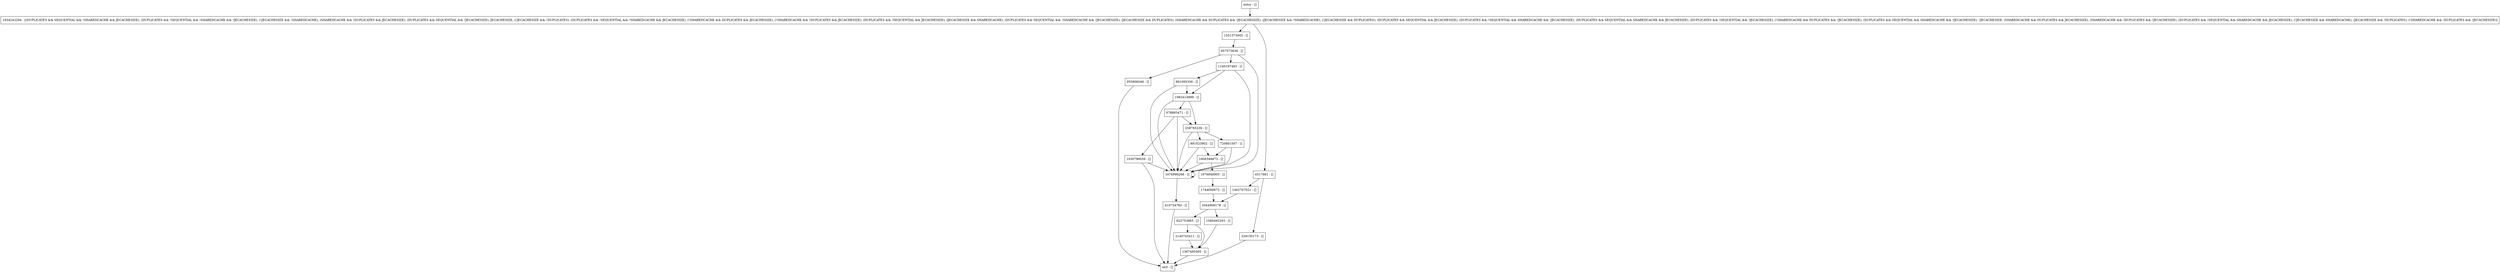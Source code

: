digraph logDirtyIN {
node [shape=record];
410734760 [label="410734760 - []"];
329150173 [label="329150173 - []"];
1551373005 [label="1551373005 - []"];
881095336 [label="881095336 - []"];
1676998268 [label="1676998268 - []"];
891023802 [label="891023802 - []"];
1462707021 [label="1462707021 - []"];
1934242294 [label="1934242294 - [(DUPLICATES && SEQUENTIAL && !SHAREDCACHE && JECACHESIZE), (DUPLICATES && !SEQUENTIAL && !SHAREDCACHE && !JECACHESIZE), (!JECACHESIZE && !SHAREDCACHE), (SHAREDCACHE && !DUPLICATES && JECACHESIZE), (DUPLICATES && SEQUENTIAL && !JECACHESIZE), JECACHESIZE, (!JECACHESIZE && !DUPLICATES), (DUPLICATES && !SEQUENTIAL && !SHAREDCACHE && JECACHESIZE), (!SHAREDCACHE && DUPLICATES && JECACHESIZE), (!SHAREDCACHE && !DUPLICATES && JECACHESIZE), (DUPLICATES && !SEQUENTIAL && JECACHESIZE), (JECACHESIZE && SHAREDCACHE), (DUPLICATES && SEQUENTIAL && !SHAREDCACHE && !JECACHESIZE), (JECACHESIZE && DUPLICATES), (SHAREDCACHE && DUPLICATES && !JECACHESIZE), (JECACHESIZE && !SHAREDCACHE), (!JECACHESIZE && DUPLICATES), (DUPLICATES && SEQUENTIAL && JECACHESIZE), (DUPLICATES && !SEQUENTIAL && SHAREDCACHE && !JECACHESIZE), (DUPLICATES && SEQUENTIAL && SHAREDCACHE && JECACHESIZE), (DUPLICATES && !SEQUENTIAL && !JECACHESIZE), (!SHAREDCACHE && DUPLICATES && !JECACHESIZE), (DUPLICATES && SEQUENTIAL && SHAREDCACHE && !JECACHESIZE), !JECACHESIZE, (SHAREDCACHE && DUPLICATES && JECACHESIZE), (SHAREDCACHE && !DUPLICATES && !JECACHESIZE), (DUPLICATES && !SEQUENTIAL && SHAREDCACHE && JECACHESIZE), (!JECACHESIZE && SHAREDCACHE), (JECACHESIZE && !DUPLICATES), (!SHAREDCACHE && !DUPLICATES && !JECACHESIZE)]"];
258785239 [label="258785239 - []"];
1100197493 [label="1100197493 - []"];
1367495365 [label="1367495365 - []"];
955806046 [label="955806046 - []"];
957573636 [label="957573636 - []"];
1580492293 [label="1580492293 - []"];
4517681 [label="4517681 - []"];
1744690672 [label="1744690672 - []"];
entry [label="entry - []"];
exit [label="exit - []"];
2140743411 [label="2140743411 - []"];
1676848905 [label="1676848905 - []"];
1983414999 [label="1983414999 - []"];
678883471 [label="678883471 - []"];
720801507 [label="720801507 - []"];
1600348873 [label="1600348873 - []"];
1030798039 [label="1030798039 - []"];
2044909178 [label="2044909178 - []"];
822753983 [label="822753983 - []"];
entry;
exit;
410734760 -> exit;
329150173 -> exit;
1551373005 -> 957573636;
881095336 -> 1676998268;
881095336 -> 1983414999;
1676998268 -> 410734760;
1676998268 -> 1676998268;
891023802 -> 1676998268;
891023802 -> 1600348873;
1462707021 -> 2044909178;
1934242294 -> 1551373005;
1934242294 -> 4517681;
258785239 -> 1676998268;
258785239 -> 891023802;
258785239 -> 720801507;
1100197493 -> 1676998268;
1100197493 -> 1983414999;
1100197493 -> 881095336;
1367495365 -> exit;
955806046 -> exit;
957573636 -> 1676998268;
957573636 -> 1100197493;
957573636 -> 955806046;
1580492293 -> 1367495365;
4517681 -> 1462707021;
4517681 -> 329150173;
1744690672 -> 2044909178;
entry -> 1934242294;
2140743411 -> 1367495365;
1676848905 -> 1744690672;
1983414999 -> 1676998268;
1983414999 -> 258785239;
1983414999 -> 678883471;
678883471 -> 1676998268;
678883471 -> 258785239;
678883471 -> 1030798039;
720801507 -> 1676998268;
720801507 -> 1600348873;
1600348873 -> 1676998268;
1600348873 -> 1676848905;
1030798039 -> 1676998268;
1030798039 -> exit;
2044909178 -> 1580492293;
2044909178 -> 822753983;
822753983 -> 2140743411;
822753983 -> 1367495365;
}
